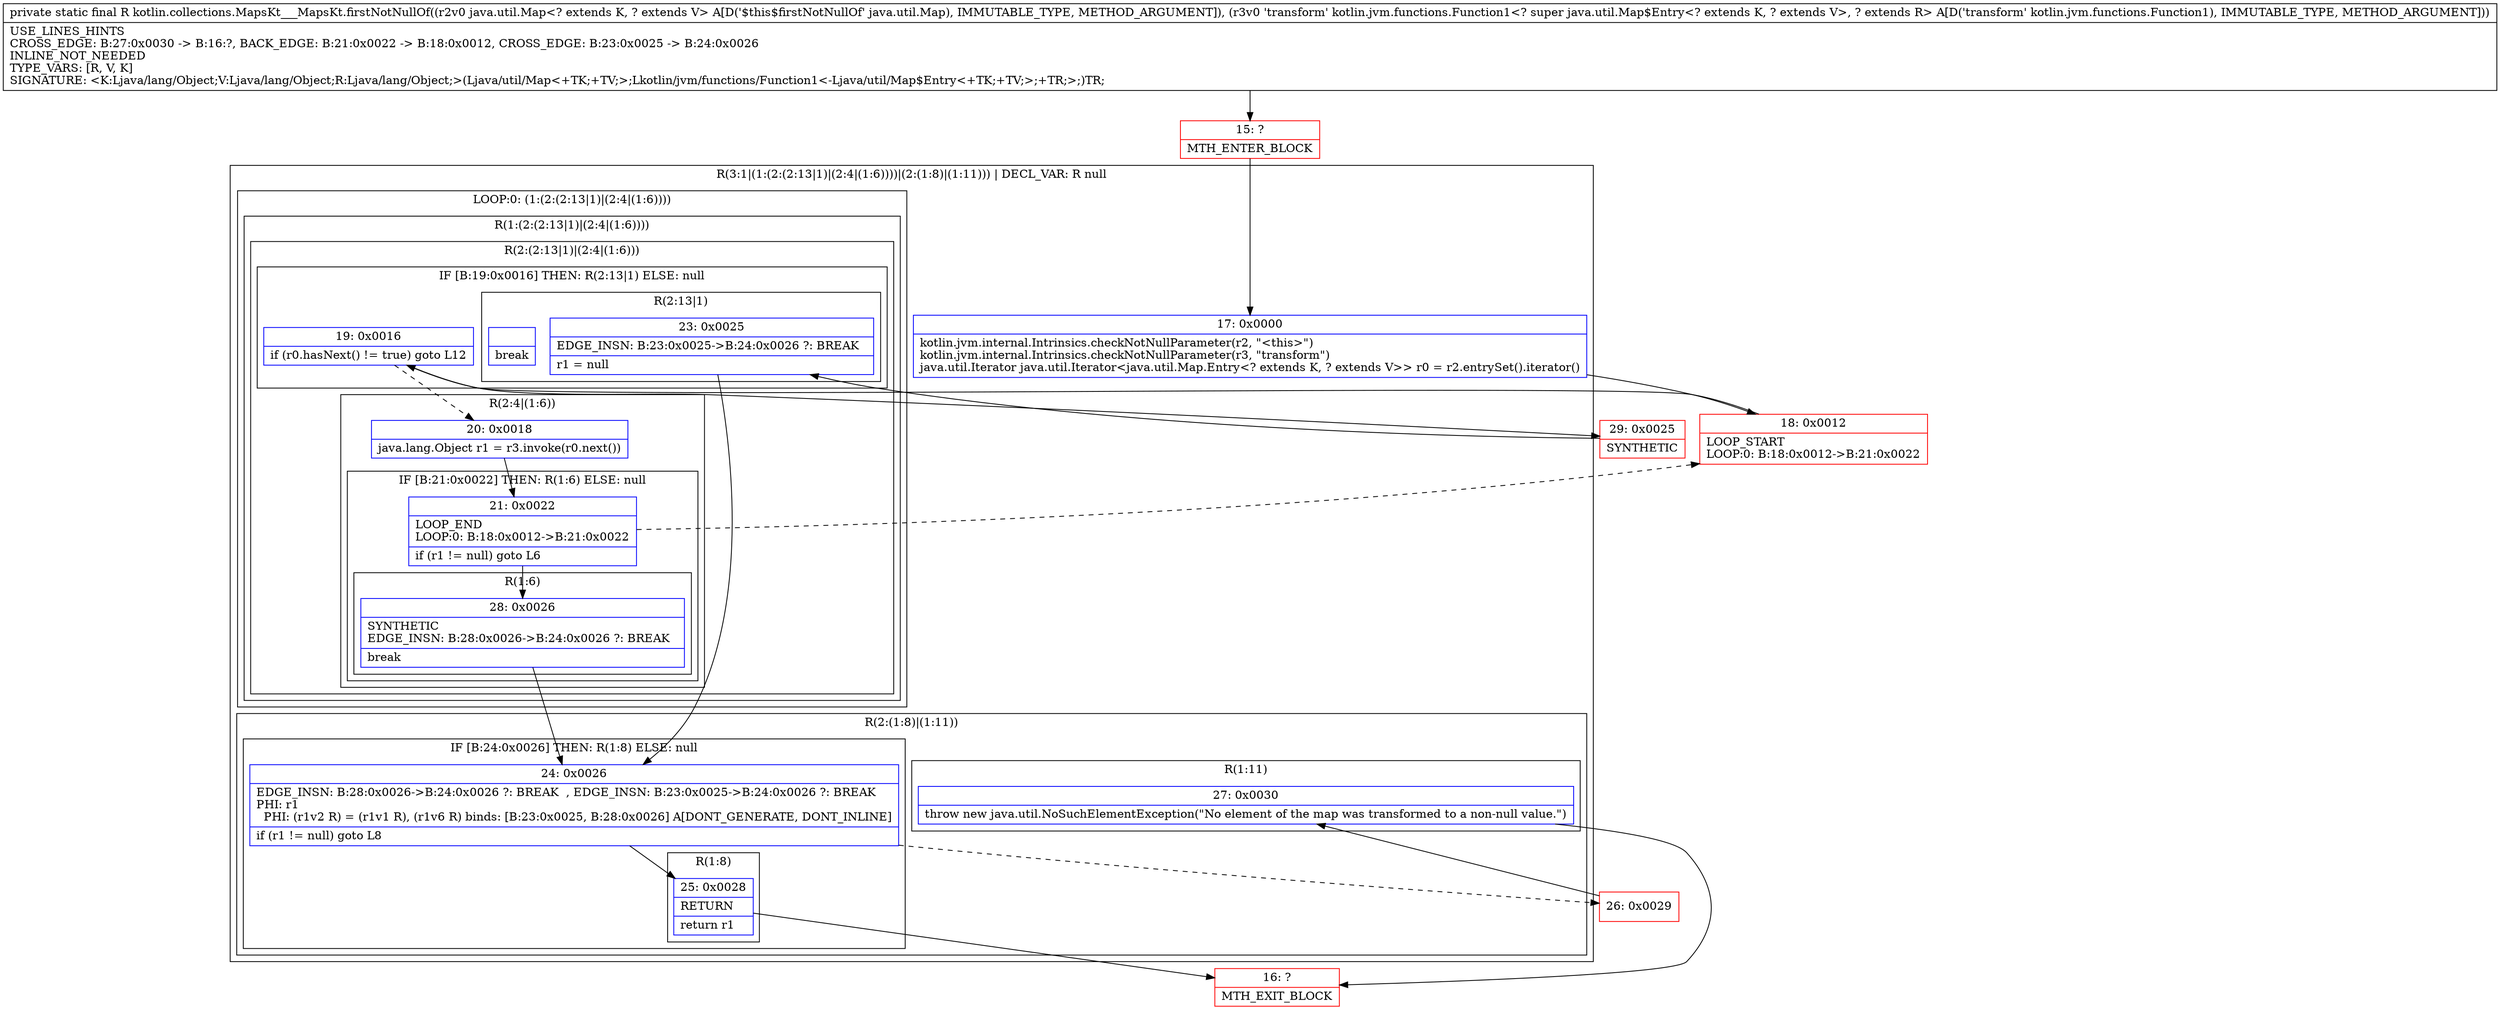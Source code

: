 digraph "CFG forkotlin.collections.MapsKt___MapsKt.firstNotNullOf(Ljava\/util\/Map;Lkotlin\/jvm\/functions\/Function1;)Ljava\/lang\/Object;" {
subgraph cluster_Region_1303633862 {
label = "R(3:1|(1:(2:(2:13|1)|(2:4|(1:6))))|(2:(1:8)|(1:11))) | DECL_VAR: R null\l";
node [shape=record,color=blue];
Node_17 [shape=record,label="{17\:\ 0x0000|kotlin.jvm.internal.Intrinsics.checkNotNullParameter(r2, \"\<this\>\")\lkotlin.jvm.internal.Intrinsics.checkNotNullParameter(r3, \"transform\")\ljava.util.Iterator java.util.Iterator\<java.util.Map.Entry\<? extends K, ? extends V\>\> r0 = r2.entrySet().iterator()\l}"];
subgraph cluster_LoopRegion_396040312 {
label = "LOOP:0: (1:(2:(2:13|1)|(2:4|(1:6))))";
node [shape=record,color=blue];
subgraph cluster_Region_2637941 {
label = "R(1:(2:(2:13|1)|(2:4|(1:6))))";
node [shape=record,color=blue];
subgraph cluster_Region_1029119718 {
label = "R(2:(2:13|1)|(2:4|(1:6)))";
node [shape=record,color=blue];
subgraph cluster_IfRegion_1755834078 {
label = "IF [B:19:0x0016] THEN: R(2:13|1) ELSE: null";
node [shape=record,color=blue];
Node_19 [shape=record,label="{19\:\ 0x0016|if (r0.hasNext() != true) goto L12\l}"];
subgraph cluster_Region_664618968 {
label = "R(2:13|1)";
node [shape=record,color=blue];
Node_23 [shape=record,label="{23\:\ 0x0025|EDGE_INSN: B:23:0x0025\-\>B:24:0x0026 ?: BREAK  \l|r1 = null\l}"];
Node_InsnContainer_89792074 [shape=record,label="{|break\l}"];
}
}
subgraph cluster_Region_1643115103 {
label = "R(2:4|(1:6))";
node [shape=record,color=blue];
Node_20 [shape=record,label="{20\:\ 0x0018|java.lang.Object r1 = r3.invoke(r0.next())\l}"];
subgraph cluster_IfRegion_1254989377 {
label = "IF [B:21:0x0022] THEN: R(1:6) ELSE: null";
node [shape=record,color=blue];
Node_21 [shape=record,label="{21\:\ 0x0022|LOOP_END\lLOOP:0: B:18:0x0012\-\>B:21:0x0022\l|if (r1 != null) goto L6\l}"];
subgraph cluster_Region_136594565 {
label = "R(1:6)";
node [shape=record,color=blue];
Node_28 [shape=record,label="{28\:\ 0x0026|SYNTHETIC\lEDGE_INSN: B:28:0x0026\-\>B:24:0x0026 ?: BREAK  \l|break\l}"];
}
}
}
}
}
}
subgraph cluster_Region_218221385 {
label = "R(2:(1:8)|(1:11))";
node [shape=record,color=blue];
subgraph cluster_IfRegion_1484537069 {
label = "IF [B:24:0x0026] THEN: R(1:8) ELSE: null";
node [shape=record,color=blue];
Node_24 [shape=record,label="{24\:\ 0x0026|EDGE_INSN: B:28:0x0026\-\>B:24:0x0026 ?: BREAK  , EDGE_INSN: B:23:0x0025\-\>B:24:0x0026 ?: BREAK  \lPHI: r1 \l  PHI: (r1v2 R) = (r1v1 R), (r1v6 R) binds: [B:23:0x0025, B:28:0x0026] A[DONT_GENERATE, DONT_INLINE]\l|if (r1 != null) goto L8\l}"];
subgraph cluster_Region_2128977461 {
label = "R(1:8)";
node [shape=record,color=blue];
Node_25 [shape=record,label="{25\:\ 0x0028|RETURN\l|return r1\l}"];
}
}
subgraph cluster_Region_1422912768 {
label = "R(1:11)";
node [shape=record,color=blue];
Node_27 [shape=record,label="{27\:\ 0x0030|throw new java.util.NoSuchElementException(\"No element of the map was transformed to a non\-null value.\")\l}"];
}
}
}
Node_15 [shape=record,color=red,label="{15\:\ ?|MTH_ENTER_BLOCK\l}"];
Node_18 [shape=record,color=red,label="{18\:\ 0x0012|LOOP_START\lLOOP:0: B:18:0x0012\-\>B:21:0x0022\l}"];
Node_16 [shape=record,color=red,label="{16\:\ ?|MTH_EXIT_BLOCK\l}"];
Node_26 [shape=record,color=red,label="{26\:\ 0x0029}"];
Node_29 [shape=record,color=red,label="{29\:\ 0x0025|SYNTHETIC\l}"];
MethodNode[shape=record,label="{private static final R kotlin.collections.MapsKt___MapsKt.firstNotNullOf((r2v0 java.util.Map\<? extends K, ? extends V\> A[D('$this$firstNotNullOf' java.util.Map), IMMUTABLE_TYPE, METHOD_ARGUMENT]), (r3v0 'transform' kotlin.jvm.functions.Function1\<? super java.util.Map$Entry\<? extends K, ? extends V\>, ? extends R\> A[D('transform' kotlin.jvm.functions.Function1), IMMUTABLE_TYPE, METHOD_ARGUMENT]))  | USE_LINES_HINTS\lCROSS_EDGE: B:27:0x0030 \-\> B:16:?, BACK_EDGE: B:21:0x0022 \-\> B:18:0x0012, CROSS_EDGE: B:23:0x0025 \-\> B:24:0x0026\lINLINE_NOT_NEEDED\lTYPE_VARS: [R, V, K]\lSIGNATURE: \<K:Ljava\/lang\/Object;V:Ljava\/lang\/Object;R:Ljava\/lang\/Object;\>(Ljava\/util\/Map\<+TK;+TV;\>;Lkotlin\/jvm\/functions\/Function1\<\-Ljava\/util\/Map$Entry\<+TK;+TV;\>;+TR;\>;)TR;\l}"];
MethodNode -> Node_15;Node_17 -> Node_18;
Node_19 -> Node_20[style=dashed];
Node_19 -> Node_29;
Node_23 -> Node_24;
Node_20 -> Node_21;
Node_21 -> Node_18[style=dashed];
Node_21 -> Node_28;
Node_28 -> Node_24;
Node_24 -> Node_25;
Node_24 -> Node_26[style=dashed];
Node_25 -> Node_16;
Node_27 -> Node_16;
Node_15 -> Node_17;
Node_18 -> Node_19;
Node_26 -> Node_27;
Node_29 -> Node_23;
}

